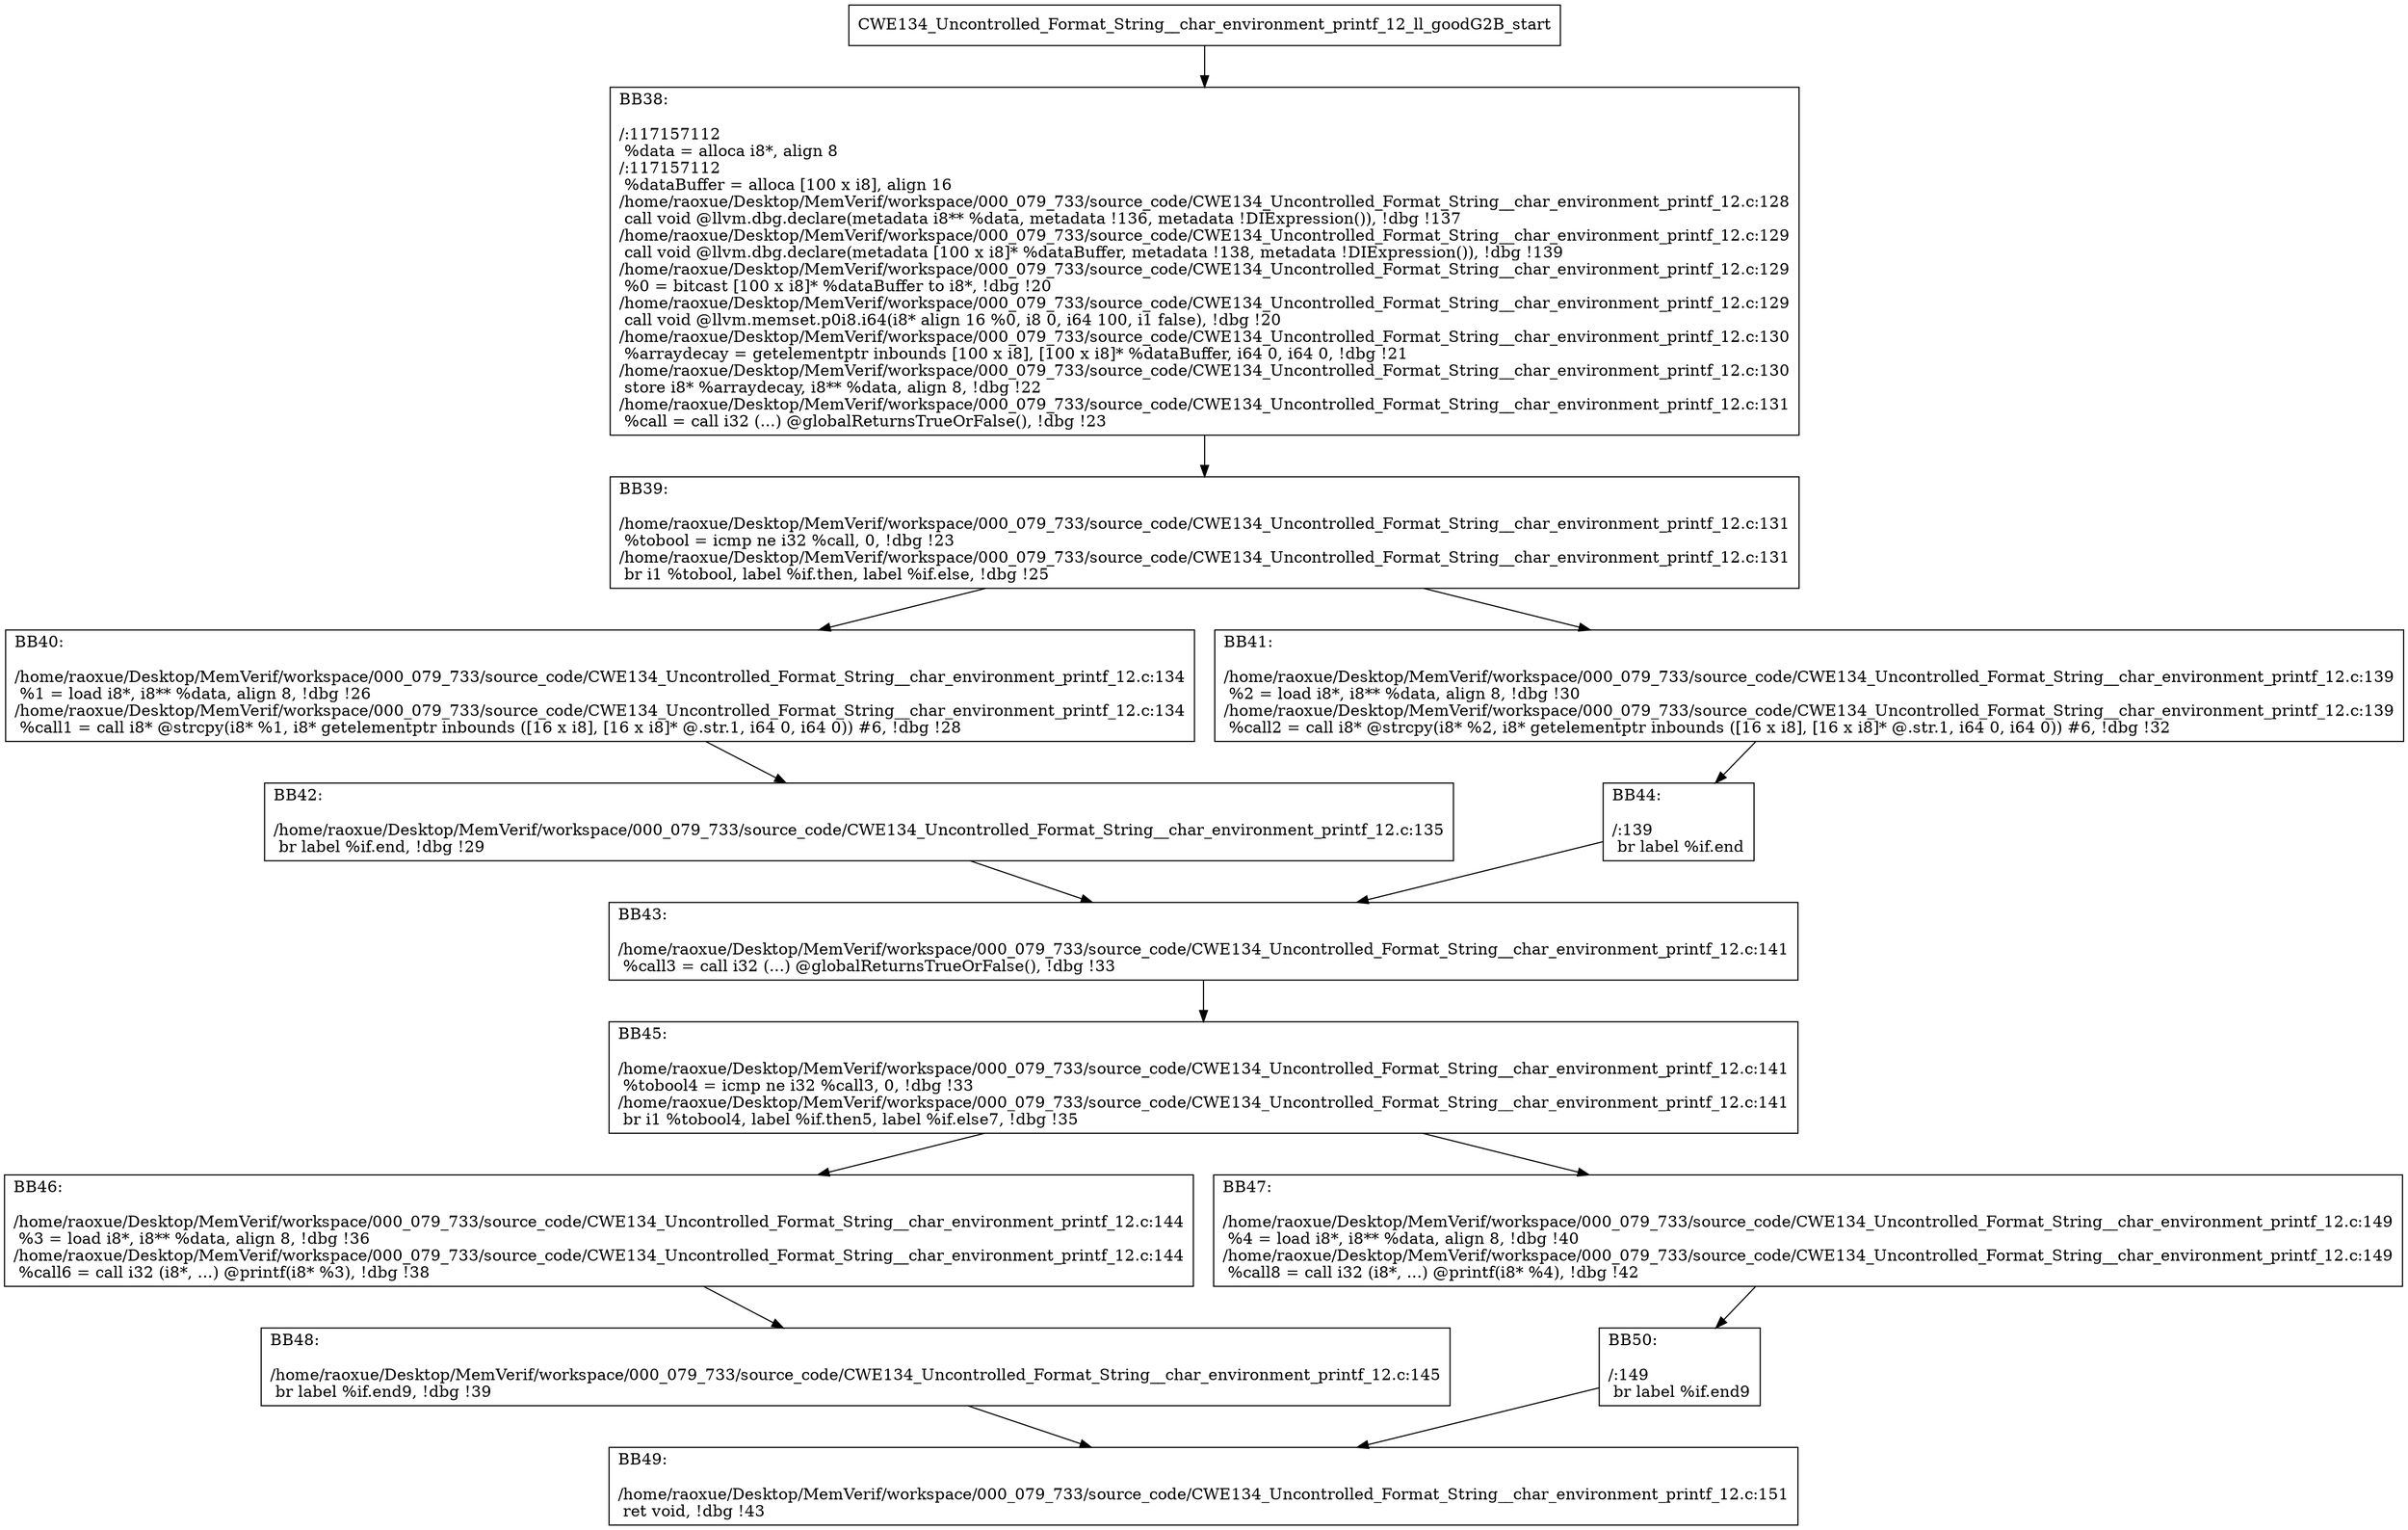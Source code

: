 digraph "CFG for'CWE134_Uncontrolled_Format_String__char_environment_printf_12_ll_goodG2B' function" {
	BBCWE134_Uncontrolled_Format_String__char_environment_printf_12_ll_goodG2B_start[shape=record,label="{CWE134_Uncontrolled_Format_String__char_environment_printf_12_ll_goodG2B_start}"];
	BBCWE134_Uncontrolled_Format_String__char_environment_printf_12_ll_goodG2B_start-> CWE134_Uncontrolled_Format_String__char_environment_printf_12_ll_goodG2BBB38;
	CWE134_Uncontrolled_Format_String__char_environment_printf_12_ll_goodG2BBB38 [shape=record, label="{BB38:\l\l/:117157112\l
  %data = alloca i8*, align 8\l
/:117157112\l
  %dataBuffer = alloca [100 x i8], align 16\l
/home/raoxue/Desktop/MemVerif/workspace/000_079_733/source_code/CWE134_Uncontrolled_Format_String__char_environment_printf_12.c:128\l
  call void @llvm.dbg.declare(metadata i8** %data, metadata !136, metadata !DIExpression()), !dbg !137\l
/home/raoxue/Desktop/MemVerif/workspace/000_079_733/source_code/CWE134_Uncontrolled_Format_String__char_environment_printf_12.c:129\l
  call void @llvm.dbg.declare(metadata [100 x i8]* %dataBuffer, metadata !138, metadata !DIExpression()), !dbg !139\l
/home/raoxue/Desktop/MemVerif/workspace/000_079_733/source_code/CWE134_Uncontrolled_Format_String__char_environment_printf_12.c:129\l
  %0 = bitcast [100 x i8]* %dataBuffer to i8*, !dbg !20\l
/home/raoxue/Desktop/MemVerif/workspace/000_079_733/source_code/CWE134_Uncontrolled_Format_String__char_environment_printf_12.c:129\l
  call void @llvm.memset.p0i8.i64(i8* align 16 %0, i8 0, i64 100, i1 false), !dbg !20\l
/home/raoxue/Desktop/MemVerif/workspace/000_079_733/source_code/CWE134_Uncontrolled_Format_String__char_environment_printf_12.c:130\l
  %arraydecay = getelementptr inbounds [100 x i8], [100 x i8]* %dataBuffer, i64 0, i64 0, !dbg !21\l
/home/raoxue/Desktop/MemVerif/workspace/000_079_733/source_code/CWE134_Uncontrolled_Format_String__char_environment_printf_12.c:130\l
  store i8* %arraydecay, i8** %data, align 8, !dbg !22\l
/home/raoxue/Desktop/MemVerif/workspace/000_079_733/source_code/CWE134_Uncontrolled_Format_String__char_environment_printf_12.c:131\l
  %call = call i32 (...) @globalReturnsTrueOrFalse(), !dbg !23\l
}"];
	CWE134_Uncontrolled_Format_String__char_environment_printf_12_ll_goodG2BBB38-> CWE134_Uncontrolled_Format_String__char_environment_printf_12_ll_goodG2BBB39;
	CWE134_Uncontrolled_Format_String__char_environment_printf_12_ll_goodG2BBB39 [shape=record, label="{BB39:\l\l/home/raoxue/Desktop/MemVerif/workspace/000_079_733/source_code/CWE134_Uncontrolled_Format_String__char_environment_printf_12.c:131\l
  %tobool = icmp ne i32 %call, 0, !dbg !23\l
/home/raoxue/Desktop/MemVerif/workspace/000_079_733/source_code/CWE134_Uncontrolled_Format_String__char_environment_printf_12.c:131\l
  br i1 %tobool, label %if.then, label %if.else, !dbg !25\l
}"];
	CWE134_Uncontrolled_Format_String__char_environment_printf_12_ll_goodG2BBB39-> CWE134_Uncontrolled_Format_String__char_environment_printf_12_ll_goodG2BBB40;
	CWE134_Uncontrolled_Format_String__char_environment_printf_12_ll_goodG2BBB39-> CWE134_Uncontrolled_Format_String__char_environment_printf_12_ll_goodG2BBB41;
	CWE134_Uncontrolled_Format_String__char_environment_printf_12_ll_goodG2BBB40 [shape=record, label="{BB40:\l\l/home/raoxue/Desktop/MemVerif/workspace/000_079_733/source_code/CWE134_Uncontrolled_Format_String__char_environment_printf_12.c:134\l
  %1 = load i8*, i8** %data, align 8, !dbg !26\l
/home/raoxue/Desktop/MemVerif/workspace/000_079_733/source_code/CWE134_Uncontrolled_Format_String__char_environment_printf_12.c:134\l
  %call1 = call i8* @strcpy(i8* %1, i8* getelementptr inbounds ([16 x i8], [16 x i8]* @.str.1, i64 0, i64 0)) #6, !dbg !28\l
}"];
	CWE134_Uncontrolled_Format_String__char_environment_printf_12_ll_goodG2BBB40-> CWE134_Uncontrolled_Format_String__char_environment_printf_12_ll_goodG2BBB42;
	CWE134_Uncontrolled_Format_String__char_environment_printf_12_ll_goodG2BBB42 [shape=record, label="{BB42:\l\l/home/raoxue/Desktop/MemVerif/workspace/000_079_733/source_code/CWE134_Uncontrolled_Format_String__char_environment_printf_12.c:135\l
  br label %if.end, !dbg !29\l
}"];
	CWE134_Uncontrolled_Format_String__char_environment_printf_12_ll_goodG2BBB42-> CWE134_Uncontrolled_Format_String__char_environment_printf_12_ll_goodG2BBB43;
	CWE134_Uncontrolled_Format_String__char_environment_printf_12_ll_goodG2BBB41 [shape=record, label="{BB41:\l\l/home/raoxue/Desktop/MemVerif/workspace/000_079_733/source_code/CWE134_Uncontrolled_Format_String__char_environment_printf_12.c:139\l
  %2 = load i8*, i8** %data, align 8, !dbg !30\l
/home/raoxue/Desktop/MemVerif/workspace/000_079_733/source_code/CWE134_Uncontrolled_Format_String__char_environment_printf_12.c:139\l
  %call2 = call i8* @strcpy(i8* %2, i8* getelementptr inbounds ([16 x i8], [16 x i8]* @.str.1, i64 0, i64 0)) #6, !dbg !32\l
}"];
	CWE134_Uncontrolled_Format_String__char_environment_printf_12_ll_goodG2BBB41-> CWE134_Uncontrolled_Format_String__char_environment_printf_12_ll_goodG2BBB44;
	CWE134_Uncontrolled_Format_String__char_environment_printf_12_ll_goodG2BBB44 [shape=record, label="{BB44:\l\l/:139\l
  br label %if.end\l
}"];
	CWE134_Uncontrolled_Format_String__char_environment_printf_12_ll_goodG2BBB44-> CWE134_Uncontrolled_Format_String__char_environment_printf_12_ll_goodG2BBB43;
	CWE134_Uncontrolled_Format_String__char_environment_printf_12_ll_goodG2BBB43 [shape=record, label="{BB43:\l\l/home/raoxue/Desktop/MemVerif/workspace/000_079_733/source_code/CWE134_Uncontrolled_Format_String__char_environment_printf_12.c:141\l
  %call3 = call i32 (...) @globalReturnsTrueOrFalse(), !dbg !33\l
}"];
	CWE134_Uncontrolled_Format_String__char_environment_printf_12_ll_goodG2BBB43-> CWE134_Uncontrolled_Format_String__char_environment_printf_12_ll_goodG2BBB45;
	CWE134_Uncontrolled_Format_String__char_environment_printf_12_ll_goodG2BBB45 [shape=record, label="{BB45:\l\l/home/raoxue/Desktop/MemVerif/workspace/000_079_733/source_code/CWE134_Uncontrolled_Format_String__char_environment_printf_12.c:141\l
  %tobool4 = icmp ne i32 %call3, 0, !dbg !33\l
/home/raoxue/Desktop/MemVerif/workspace/000_079_733/source_code/CWE134_Uncontrolled_Format_String__char_environment_printf_12.c:141\l
  br i1 %tobool4, label %if.then5, label %if.else7, !dbg !35\l
}"];
	CWE134_Uncontrolled_Format_String__char_environment_printf_12_ll_goodG2BBB45-> CWE134_Uncontrolled_Format_String__char_environment_printf_12_ll_goodG2BBB46;
	CWE134_Uncontrolled_Format_String__char_environment_printf_12_ll_goodG2BBB45-> CWE134_Uncontrolled_Format_String__char_environment_printf_12_ll_goodG2BBB47;
	CWE134_Uncontrolled_Format_String__char_environment_printf_12_ll_goodG2BBB46 [shape=record, label="{BB46:\l\l/home/raoxue/Desktop/MemVerif/workspace/000_079_733/source_code/CWE134_Uncontrolled_Format_String__char_environment_printf_12.c:144\l
  %3 = load i8*, i8** %data, align 8, !dbg !36\l
/home/raoxue/Desktop/MemVerif/workspace/000_079_733/source_code/CWE134_Uncontrolled_Format_String__char_environment_printf_12.c:144\l
  %call6 = call i32 (i8*, ...) @printf(i8* %3), !dbg !38\l
}"];
	CWE134_Uncontrolled_Format_String__char_environment_printf_12_ll_goodG2BBB46-> CWE134_Uncontrolled_Format_String__char_environment_printf_12_ll_goodG2BBB48;
	CWE134_Uncontrolled_Format_String__char_environment_printf_12_ll_goodG2BBB48 [shape=record, label="{BB48:\l\l/home/raoxue/Desktop/MemVerif/workspace/000_079_733/source_code/CWE134_Uncontrolled_Format_String__char_environment_printf_12.c:145\l
  br label %if.end9, !dbg !39\l
}"];
	CWE134_Uncontrolled_Format_String__char_environment_printf_12_ll_goodG2BBB48-> CWE134_Uncontrolled_Format_String__char_environment_printf_12_ll_goodG2BBB49;
	CWE134_Uncontrolled_Format_String__char_environment_printf_12_ll_goodG2BBB47 [shape=record, label="{BB47:\l\l/home/raoxue/Desktop/MemVerif/workspace/000_079_733/source_code/CWE134_Uncontrolled_Format_String__char_environment_printf_12.c:149\l
  %4 = load i8*, i8** %data, align 8, !dbg !40\l
/home/raoxue/Desktop/MemVerif/workspace/000_079_733/source_code/CWE134_Uncontrolled_Format_String__char_environment_printf_12.c:149\l
  %call8 = call i32 (i8*, ...) @printf(i8* %4), !dbg !42\l
}"];
	CWE134_Uncontrolled_Format_String__char_environment_printf_12_ll_goodG2BBB47-> CWE134_Uncontrolled_Format_String__char_environment_printf_12_ll_goodG2BBB50;
	CWE134_Uncontrolled_Format_String__char_environment_printf_12_ll_goodG2BBB50 [shape=record, label="{BB50:\l\l/:149\l
  br label %if.end9\l
}"];
	CWE134_Uncontrolled_Format_String__char_environment_printf_12_ll_goodG2BBB50-> CWE134_Uncontrolled_Format_String__char_environment_printf_12_ll_goodG2BBB49;
	CWE134_Uncontrolled_Format_String__char_environment_printf_12_ll_goodG2BBB49 [shape=record, label="{BB49:\l\l/home/raoxue/Desktop/MemVerif/workspace/000_079_733/source_code/CWE134_Uncontrolled_Format_String__char_environment_printf_12.c:151\l
  ret void, !dbg !43\l
}"];
}
